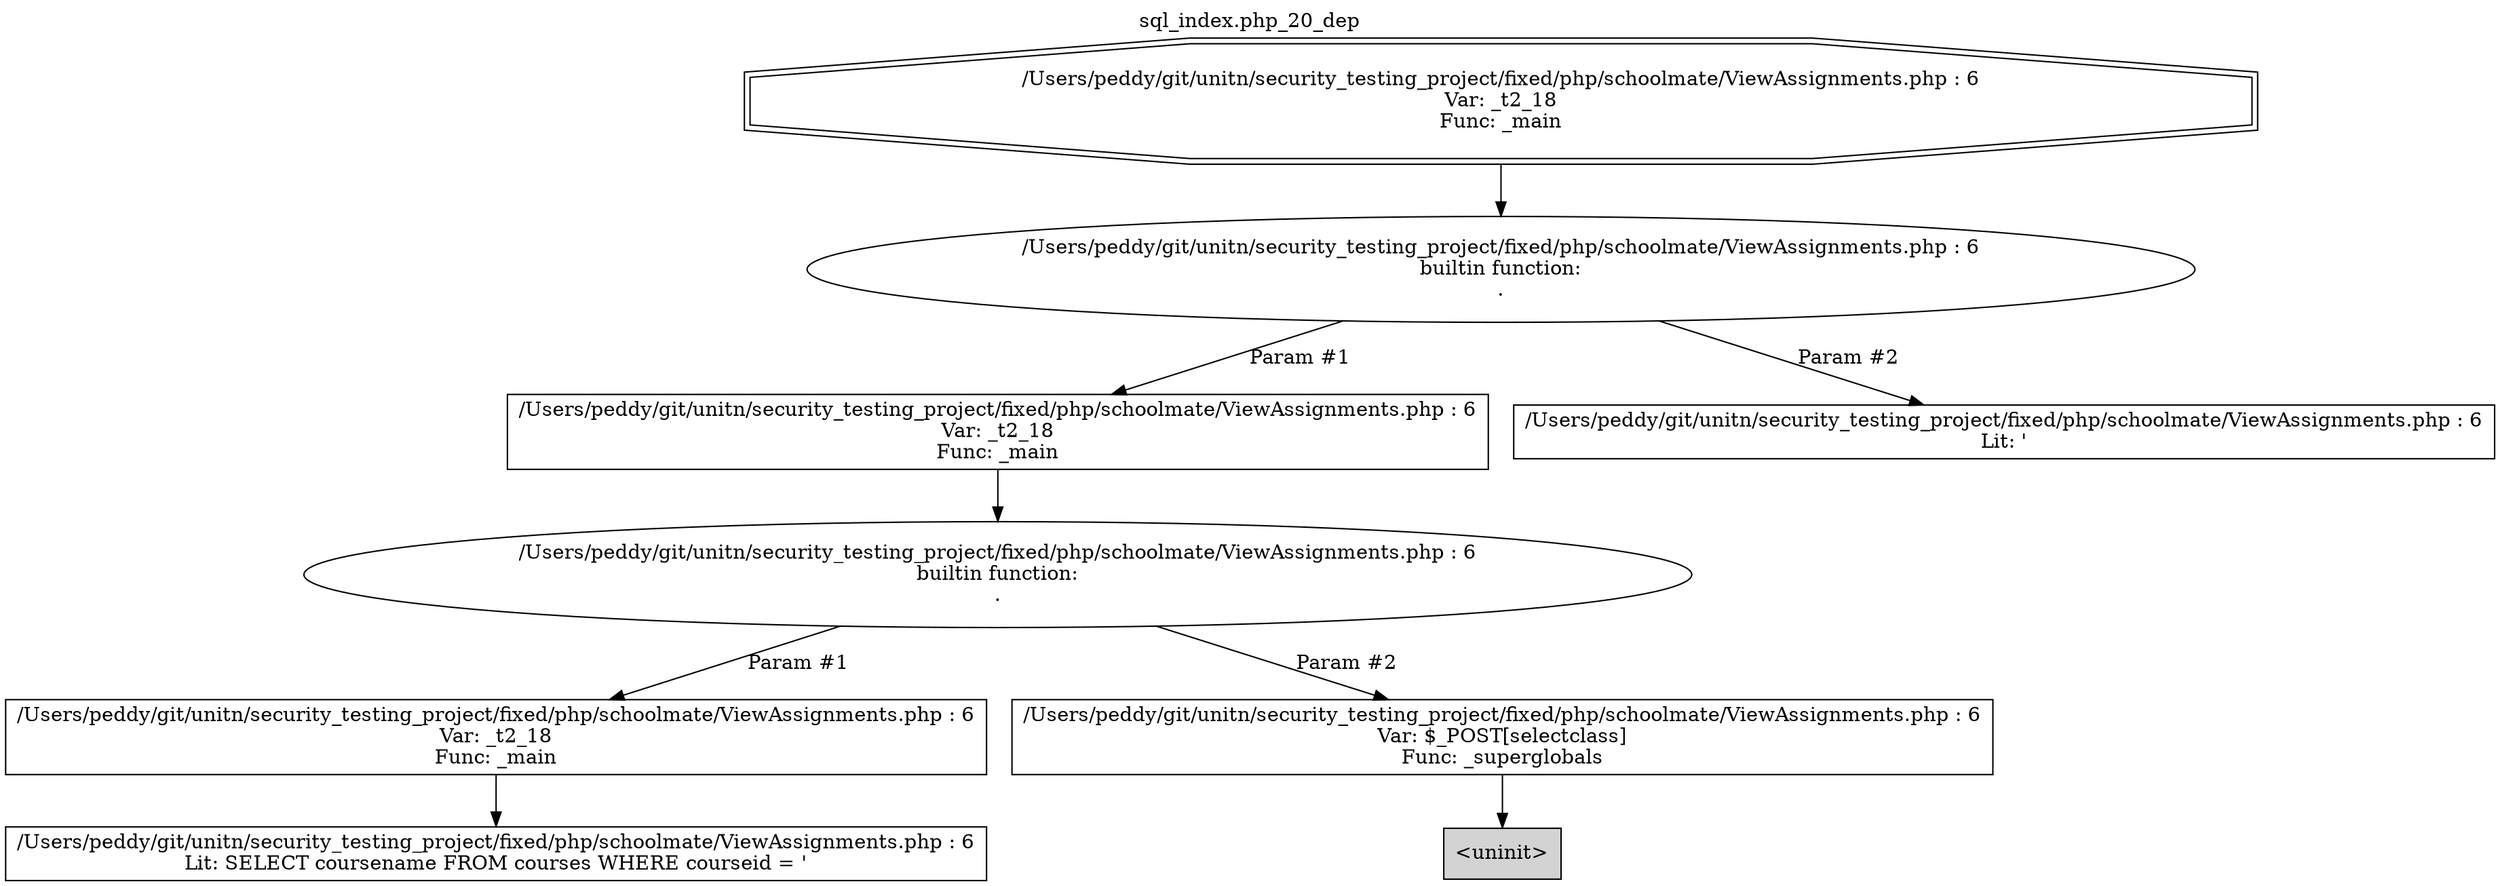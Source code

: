 digraph cfg {
  label="sql_index.php_20_dep";
  labelloc=t;
  n1 [shape=doubleoctagon, label="/Users/peddy/git/unitn/security_testing_project/fixed/php/schoolmate/ViewAssignments.php : 6\nVar: _t2_18\nFunc: _main\n"];
  n2 [shape=ellipse, label="/Users/peddy/git/unitn/security_testing_project/fixed/php/schoolmate/ViewAssignments.php : 6\nbuiltin function:\n.\n"];
  n3 [shape=box, label="/Users/peddy/git/unitn/security_testing_project/fixed/php/schoolmate/ViewAssignments.php : 6\nVar: _t2_18\nFunc: _main\n"];
  n4 [shape=ellipse, label="/Users/peddy/git/unitn/security_testing_project/fixed/php/schoolmate/ViewAssignments.php : 6\nbuiltin function:\n.\n"];
  n5 [shape=box, label="/Users/peddy/git/unitn/security_testing_project/fixed/php/schoolmate/ViewAssignments.php : 6\nVar: _t2_18\nFunc: _main\n"];
  n6 [shape=box, label="/Users/peddy/git/unitn/security_testing_project/fixed/php/schoolmate/ViewAssignments.php : 6\nLit: SELECT coursename FROM courses WHERE courseid = '\n"];
  n7 [shape=box, label="/Users/peddy/git/unitn/security_testing_project/fixed/php/schoolmate/ViewAssignments.php : 6\nVar: $_POST[selectclass]\nFunc: _superglobals\n"];
  n8 [shape=box, label="<uninit>",style=filled];
  n9 [shape=box, label="/Users/peddy/git/unitn/security_testing_project/fixed/php/schoolmate/ViewAssignments.php : 6\nLit: '\n"];
  n1 -> n2;
  n3 -> n4;
  n5 -> n6;
  n4 -> n5[label="Param #1"];
  n4 -> n7[label="Param #2"];
  n7 -> n8;
  n2 -> n3[label="Param #1"];
  n2 -> n9[label="Param #2"];
}

